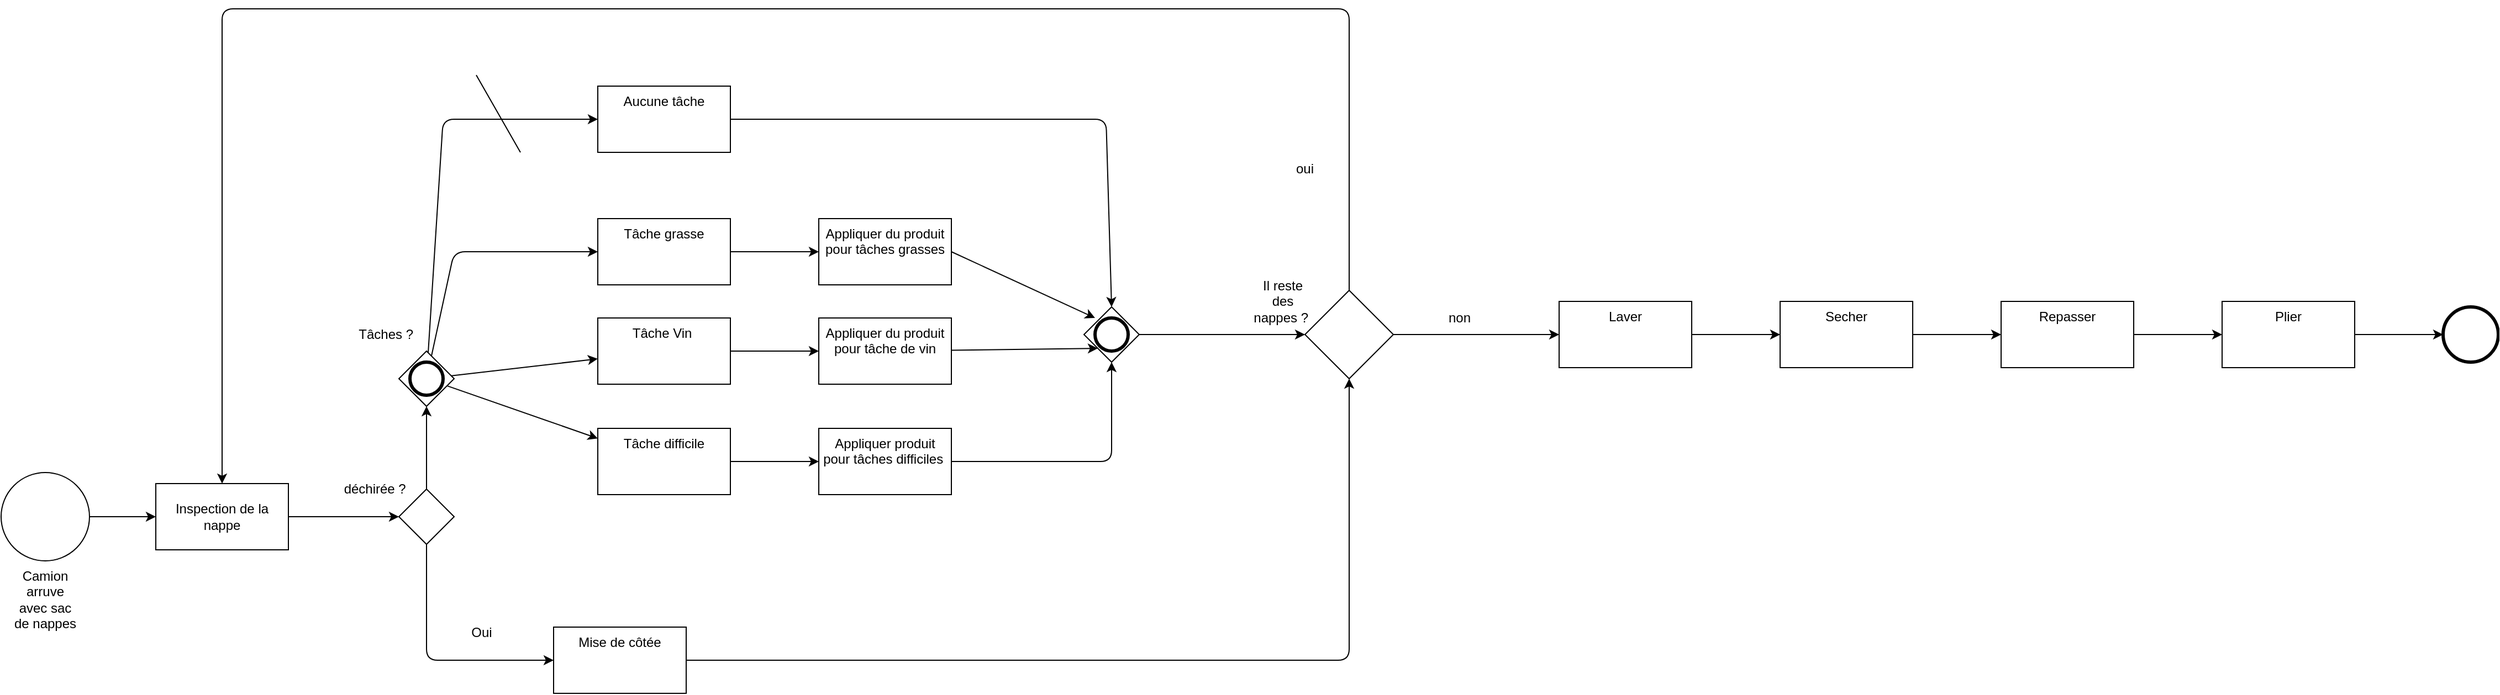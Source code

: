 <mxfile>
    <diagram id="CUUDga8DA56dJ5R_rsQ2" name="Page-1">
        <mxGraphModel dx="1160" dy="1732" grid="1" gridSize="10" guides="1" tooltips="1" connect="1" arrows="1" fold="1" page="1" pageScale="1" pageWidth="850" pageHeight="1100" math="0" shadow="0">
            <root>
                <mxCell id="0"/>
                <mxCell id="1" parent="0"/>
                <mxCell id="5" value="" style="edgeStyle=none;html=1;" edge="1" parent="1" source="2" target="4">
                    <mxGeometry relative="1" as="geometry"/>
                </mxCell>
                <mxCell id="2" value="" style="ellipse;whiteSpace=wrap;html=1;aspect=fixed;" vertex="1" parent="1">
                    <mxGeometry x="20" y="160" width="80" height="80" as="geometry"/>
                </mxCell>
                <mxCell id="3" value="Camion arruve avec sac de nappes" style="text;html=1;strokeColor=none;fillColor=none;align=center;verticalAlign=middle;whiteSpace=wrap;rounded=0;" vertex="1" parent="1">
                    <mxGeometry x="30" y="260" width="60" height="30" as="geometry"/>
                </mxCell>
                <mxCell id="12" style="edgeStyle=none;html=1;" edge="1" parent="1" source="4" target="11">
                    <mxGeometry relative="1" as="geometry"/>
                </mxCell>
                <mxCell id="4" value="Inspection de la nappe" style="whiteSpace=wrap;html=1;" vertex="1" parent="1">
                    <mxGeometry x="160" y="170" width="120" height="60" as="geometry"/>
                </mxCell>
                <mxCell id="9" value="" style="edgeStyle=none;html=1;" edge="1" parent="1" source="6" target="8">
                    <mxGeometry relative="1" as="geometry">
                        <Array as="points">
                            <mxPoint x="430" y="-40"/>
                        </Array>
                    </mxGeometry>
                </mxCell>
                <mxCell id="37" value="" style="edgeStyle=none;html=1;" edge="1" parent="1" source="6" target="36">
                    <mxGeometry relative="1" as="geometry"/>
                </mxCell>
                <mxCell id="42" value="" style="edgeStyle=none;html=1;" edge="1" parent="1" source="6" target="41">
                    <mxGeometry relative="1" as="geometry"/>
                </mxCell>
                <mxCell id="46" value="" style="edgeStyle=none;html=1;" edge="1" parent="1" source="6" target="45">
                    <mxGeometry relative="1" as="geometry">
                        <Array as="points">
                            <mxPoint x="420" y="-160"/>
                        </Array>
                    </mxGeometry>
                </mxCell>
                <mxCell id="6" value="" style="points=[[0.25,0.25,0],[0.5,0,0],[0.75,0.25,0],[1,0.5,0],[0.75,0.75,0],[0.5,1,0],[0.25,0.75,0],[0,0.5,0]];shape=mxgraph.bpmn.gateway2;html=1;verticalLabelPosition=bottom;labelBackgroundColor=#ffffff;verticalAlign=top;align=center;perimeter=rhombusPerimeter;outlineConnect=0;outline=end;symbol=general;" vertex="1" parent="1">
                    <mxGeometry x="380" y="50" width="50" height="50" as="geometry"/>
                </mxCell>
                <mxCell id="35" value="" style="edgeStyle=none;html=1;" edge="1" parent="1" source="8" target="34">
                    <mxGeometry relative="1" as="geometry"/>
                </mxCell>
                <mxCell id="8" value="Tâche grasse" style="whiteSpace=wrap;html=1;verticalAlign=top;labelBackgroundColor=#ffffff;" vertex="1" parent="1">
                    <mxGeometry x="560" y="-70" width="120" height="60" as="geometry"/>
                </mxCell>
                <mxCell id="14" value="" style="edgeStyle=none;html=1;" edge="1" parent="1" source="11" target="13">
                    <mxGeometry relative="1" as="geometry">
                        <Array as="points">
                            <mxPoint x="405" y="330"/>
                        </Array>
                    </mxGeometry>
                </mxCell>
                <mxCell id="33" style="edgeStyle=none;html=1;" edge="1" parent="1" source="11" target="6">
                    <mxGeometry relative="1" as="geometry"/>
                </mxCell>
                <mxCell id="11" value="" style="points=[[0.25,0.25,0],[0.5,0,0],[0.75,0.25,0],[1,0.5,0],[0.75,0.75,0],[0.5,1,0],[0.25,0.75,0],[0,0.5,0]];shape=mxgraph.bpmn.gateway2;html=1;verticalLabelPosition=bottom;labelBackgroundColor=#ffffff;verticalAlign=top;align=center;perimeter=rhombusPerimeter;outlineConnect=0;outline=none;symbol=none;" vertex="1" parent="1">
                    <mxGeometry x="380" y="175" width="50" height="50" as="geometry"/>
                </mxCell>
                <mxCell id="13" value="Mise de côtée" style="whiteSpace=wrap;html=1;verticalAlign=top;labelBackgroundColor=#ffffff;" vertex="1" parent="1">
                    <mxGeometry x="520" y="300" width="120" height="60" as="geometry"/>
                </mxCell>
                <mxCell id="24" style="edgeStyle=none;html=1;entryX=0.5;entryY=1;entryDx=0;entryDy=0;exitX=1;exitY=0.5;exitDx=0;exitDy=0;" edge="1" parent="1" source="13" target="54">
                    <mxGeometry relative="1" as="geometry">
                        <mxPoint x="848.31" y="358.31" as="sourcePoint"/>
                        <mxPoint x="930" y="330" as="targetPoint"/>
                        <Array as="points">
                            <mxPoint x="1240" y="330"/>
                        </Array>
                    </mxGeometry>
                </mxCell>
                <mxCell id="28" value="déchirée ?&amp;nbsp;" style="text;html=1;strokeColor=none;fillColor=none;align=center;verticalAlign=middle;whiteSpace=wrap;rounded=0;" vertex="1" parent="1">
                    <mxGeometry x="320" y="160" width="80" height="30" as="geometry"/>
                </mxCell>
                <mxCell id="30" value="Oui" style="text;html=1;strokeColor=none;fillColor=none;align=center;verticalAlign=middle;whiteSpace=wrap;rounded=0;" vertex="1" parent="1">
                    <mxGeometry x="425" y="290" width="60" height="30" as="geometry"/>
                </mxCell>
                <mxCell id="49" style="edgeStyle=none;html=1;exitX=1;exitY=0.5;exitDx=0;exitDy=0;" edge="1" parent="1" source="34">
                    <mxGeometry relative="1" as="geometry">
                        <mxPoint x="1010" y="20" as="targetPoint"/>
                    </mxGeometry>
                </mxCell>
                <mxCell id="34" value="Appliquer du produit pour tâches grasses" style="whiteSpace=wrap;html=1;verticalAlign=top;labelBackgroundColor=#ffffff;" vertex="1" parent="1">
                    <mxGeometry x="760" y="-70" width="120" height="60" as="geometry"/>
                </mxCell>
                <mxCell id="39" value="" style="edgeStyle=none;html=1;" edge="1" parent="1" source="36" target="38">
                    <mxGeometry relative="1" as="geometry"/>
                </mxCell>
                <mxCell id="36" value="Tâche Vin&amp;nbsp;" style="whiteSpace=wrap;html=1;verticalAlign=top;labelBackgroundColor=#ffffff;" vertex="1" parent="1">
                    <mxGeometry x="560" y="20" width="120" height="60" as="geometry"/>
                </mxCell>
                <mxCell id="50" style="edgeStyle=none;html=1;entryX=0.25;entryY=0.75;entryDx=0;entryDy=0;entryPerimeter=0;" edge="1" parent="1" source="38" target="47">
                    <mxGeometry relative="1" as="geometry"/>
                </mxCell>
                <mxCell id="38" value="Appliquer du produit pour tâche de vin" style="whiteSpace=wrap;html=1;verticalAlign=top;labelBackgroundColor=#ffffff;" vertex="1" parent="1">
                    <mxGeometry x="760" y="20" width="120" height="60" as="geometry"/>
                </mxCell>
                <mxCell id="44" value="" style="edgeStyle=none;html=1;" edge="1" parent="1" source="41" target="43">
                    <mxGeometry relative="1" as="geometry"/>
                </mxCell>
                <mxCell id="41" value="Tâche difficile" style="whiteSpace=wrap;html=1;verticalAlign=top;labelBackgroundColor=#ffffff;" vertex="1" parent="1">
                    <mxGeometry x="560" y="120" width="120" height="60" as="geometry"/>
                </mxCell>
                <mxCell id="51" style="edgeStyle=none;html=1;entryX=0.5;entryY=1;entryDx=0;entryDy=0;entryPerimeter=0;" edge="1" parent="1" source="43" target="47">
                    <mxGeometry relative="1" as="geometry">
                        <Array as="points">
                            <mxPoint x="1025" y="150"/>
                        </Array>
                    </mxGeometry>
                </mxCell>
                <mxCell id="43" value="Appliquer produit pour tâches difficiles&amp;nbsp;" style="whiteSpace=wrap;html=1;verticalAlign=top;labelBackgroundColor=#ffffff;" vertex="1" parent="1">
                    <mxGeometry x="760" y="120" width="120" height="60" as="geometry"/>
                </mxCell>
                <mxCell id="48" style="edgeStyle=none;html=1;entryX=0.5;entryY=0;entryDx=0;entryDy=0;entryPerimeter=0;" edge="1" parent="1" source="45" target="47">
                    <mxGeometry relative="1" as="geometry">
                        <Array as="points">
                            <mxPoint x="1020" y="-160"/>
                        </Array>
                    </mxGeometry>
                </mxCell>
                <mxCell id="45" value="Aucune tâche" style="whiteSpace=wrap;html=1;verticalAlign=top;labelBackgroundColor=#ffffff;" vertex="1" parent="1">
                    <mxGeometry x="560" y="-190" width="120" height="60" as="geometry"/>
                </mxCell>
                <mxCell id="57" style="edgeStyle=none;html=1;" edge="1" parent="1" source="47" target="54">
                    <mxGeometry relative="1" as="geometry"/>
                </mxCell>
                <mxCell id="47" value="" style="points=[[0.25,0.25,0],[0.5,0,0],[0.75,0.25,0],[1,0.5,0],[0.75,0.75,0],[0.5,1,0],[0.25,0.75,0],[0,0.5,0]];shape=mxgraph.bpmn.gateway2;html=1;verticalLabelPosition=bottom;labelBackgroundColor=#ffffff;verticalAlign=top;align=center;perimeter=rhombusPerimeter;outlineConnect=0;outline=end;symbol=general;" vertex="1" parent="1">
                    <mxGeometry x="1000" y="10" width="50" height="50" as="geometry"/>
                </mxCell>
                <mxCell id="52" value="" style="endArrow=none;html=1;" edge="1" parent="1">
                    <mxGeometry width="50" height="50" relative="1" as="geometry">
                        <mxPoint x="450" y="-200" as="sourcePoint"/>
                        <mxPoint x="490" y="-130" as="targetPoint"/>
                    </mxGeometry>
                </mxCell>
                <mxCell id="53" value="Tâches ?&amp;nbsp;" style="text;html=1;strokeColor=none;fillColor=none;align=center;verticalAlign=middle;whiteSpace=wrap;rounded=0;" vertex="1" parent="1">
                    <mxGeometry x="340" y="20" width="60" height="30" as="geometry"/>
                </mxCell>
                <mxCell id="60" style="edgeStyle=none;html=1;entryX=0.5;entryY=0;entryDx=0;entryDy=0;" edge="1" parent="1" source="54" target="4">
                    <mxGeometry relative="1" as="geometry">
                        <mxPoint x="140" y="-330" as="targetPoint"/>
                        <Array as="points">
                            <mxPoint x="1240" y="-260"/>
                            <mxPoint x="220" y="-260"/>
                        </Array>
                    </mxGeometry>
                </mxCell>
                <mxCell id="65" value="" style="edgeStyle=none;html=1;" edge="1" parent="1" source="54" target="64">
                    <mxGeometry relative="1" as="geometry"/>
                </mxCell>
                <mxCell id="54" value="" style="rhombus;whiteSpace=wrap;html=1;verticalAlign=top;labelBackgroundColor=#ffffff;" vertex="1" parent="1">
                    <mxGeometry x="1200" y="-5" width="80" height="80" as="geometry"/>
                </mxCell>
                <mxCell id="55" value="Il reste des nappes ?&amp;nbsp;" style="text;html=1;strokeColor=none;fillColor=none;align=center;verticalAlign=middle;whiteSpace=wrap;rounded=0;" vertex="1" parent="1">
                    <mxGeometry x="1150" y="-10" width="60" height="30" as="geometry"/>
                </mxCell>
                <mxCell id="56" value="oui" style="text;html=1;strokeColor=none;fillColor=none;align=center;verticalAlign=middle;whiteSpace=wrap;rounded=0;" vertex="1" parent="1">
                    <mxGeometry x="1170" y="-130" width="60" height="30" as="geometry"/>
                </mxCell>
                <mxCell id="70" value="" style="edgeStyle=none;html=1;" edge="1" parent="1" source="64" target="69">
                    <mxGeometry relative="1" as="geometry"/>
                </mxCell>
                <mxCell id="64" value="Laver" style="whiteSpace=wrap;html=1;verticalAlign=top;labelBackgroundColor=#ffffff;" vertex="1" parent="1">
                    <mxGeometry x="1430" y="5" width="120" height="60" as="geometry"/>
                </mxCell>
                <mxCell id="68" value="non" style="text;html=1;strokeColor=none;fillColor=none;align=center;verticalAlign=middle;whiteSpace=wrap;rounded=0;" vertex="1" parent="1">
                    <mxGeometry x="1310" width="60" height="40" as="geometry"/>
                </mxCell>
                <mxCell id="72" value="" style="edgeStyle=none;html=1;" edge="1" parent="1" source="69" target="71">
                    <mxGeometry relative="1" as="geometry"/>
                </mxCell>
                <mxCell id="69" value="Secher" style="whiteSpace=wrap;html=1;verticalAlign=top;labelBackgroundColor=#ffffff;" vertex="1" parent="1">
                    <mxGeometry x="1630" y="5" width="120" height="60" as="geometry"/>
                </mxCell>
                <mxCell id="74" value="" style="edgeStyle=none;html=1;" edge="1" parent="1" source="71" target="73">
                    <mxGeometry relative="1" as="geometry"/>
                </mxCell>
                <mxCell id="71" value="Repasser" style="whiteSpace=wrap;html=1;verticalAlign=top;labelBackgroundColor=#ffffff;" vertex="1" parent="1">
                    <mxGeometry x="1830" y="5" width="120" height="60" as="geometry"/>
                </mxCell>
                <mxCell id="76" style="edgeStyle=none;html=1;entryX=0;entryY=0.5;entryDx=0;entryDy=0;entryPerimeter=0;" edge="1" parent="1" source="73" target="75">
                    <mxGeometry relative="1" as="geometry"/>
                </mxCell>
                <mxCell id="73" value="Plier" style="whiteSpace=wrap;html=1;verticalAlign=top;labelBackgroundColor=#ffffff;" vertex="1" parent="1">
                    <mxGeometry x="2030" y="5" width="120" height="60" as="geometry"/>
                </mxCell>
                <mxCell id="75" value="" style="points=[[0.145,0.145,0],[0.5,0,0],[0.855,0.145,0],[1,0.5,0],[0.855,0.855,0],[0.5,1,0],[0.145,0.855,0],[0,0.5,0]];shape=mxgraph.bpmn.event;html=1;verticalLabelPosition=bottom;labelBackgroundColor=#ffffff;verticalAlign=top;align=center;perimeter=ellipsePerimeter;outlineConnect=0;aspect=fixed;outline=end;symbol=terminate2;" vertex="1" parent="1">
                    <mxGeometry x="2230" y="10" width="50" height="50" as="geometry"/>
                </mxCell>
            </root>
        </mxGraphModel>
    </diagram>
</mxfile>